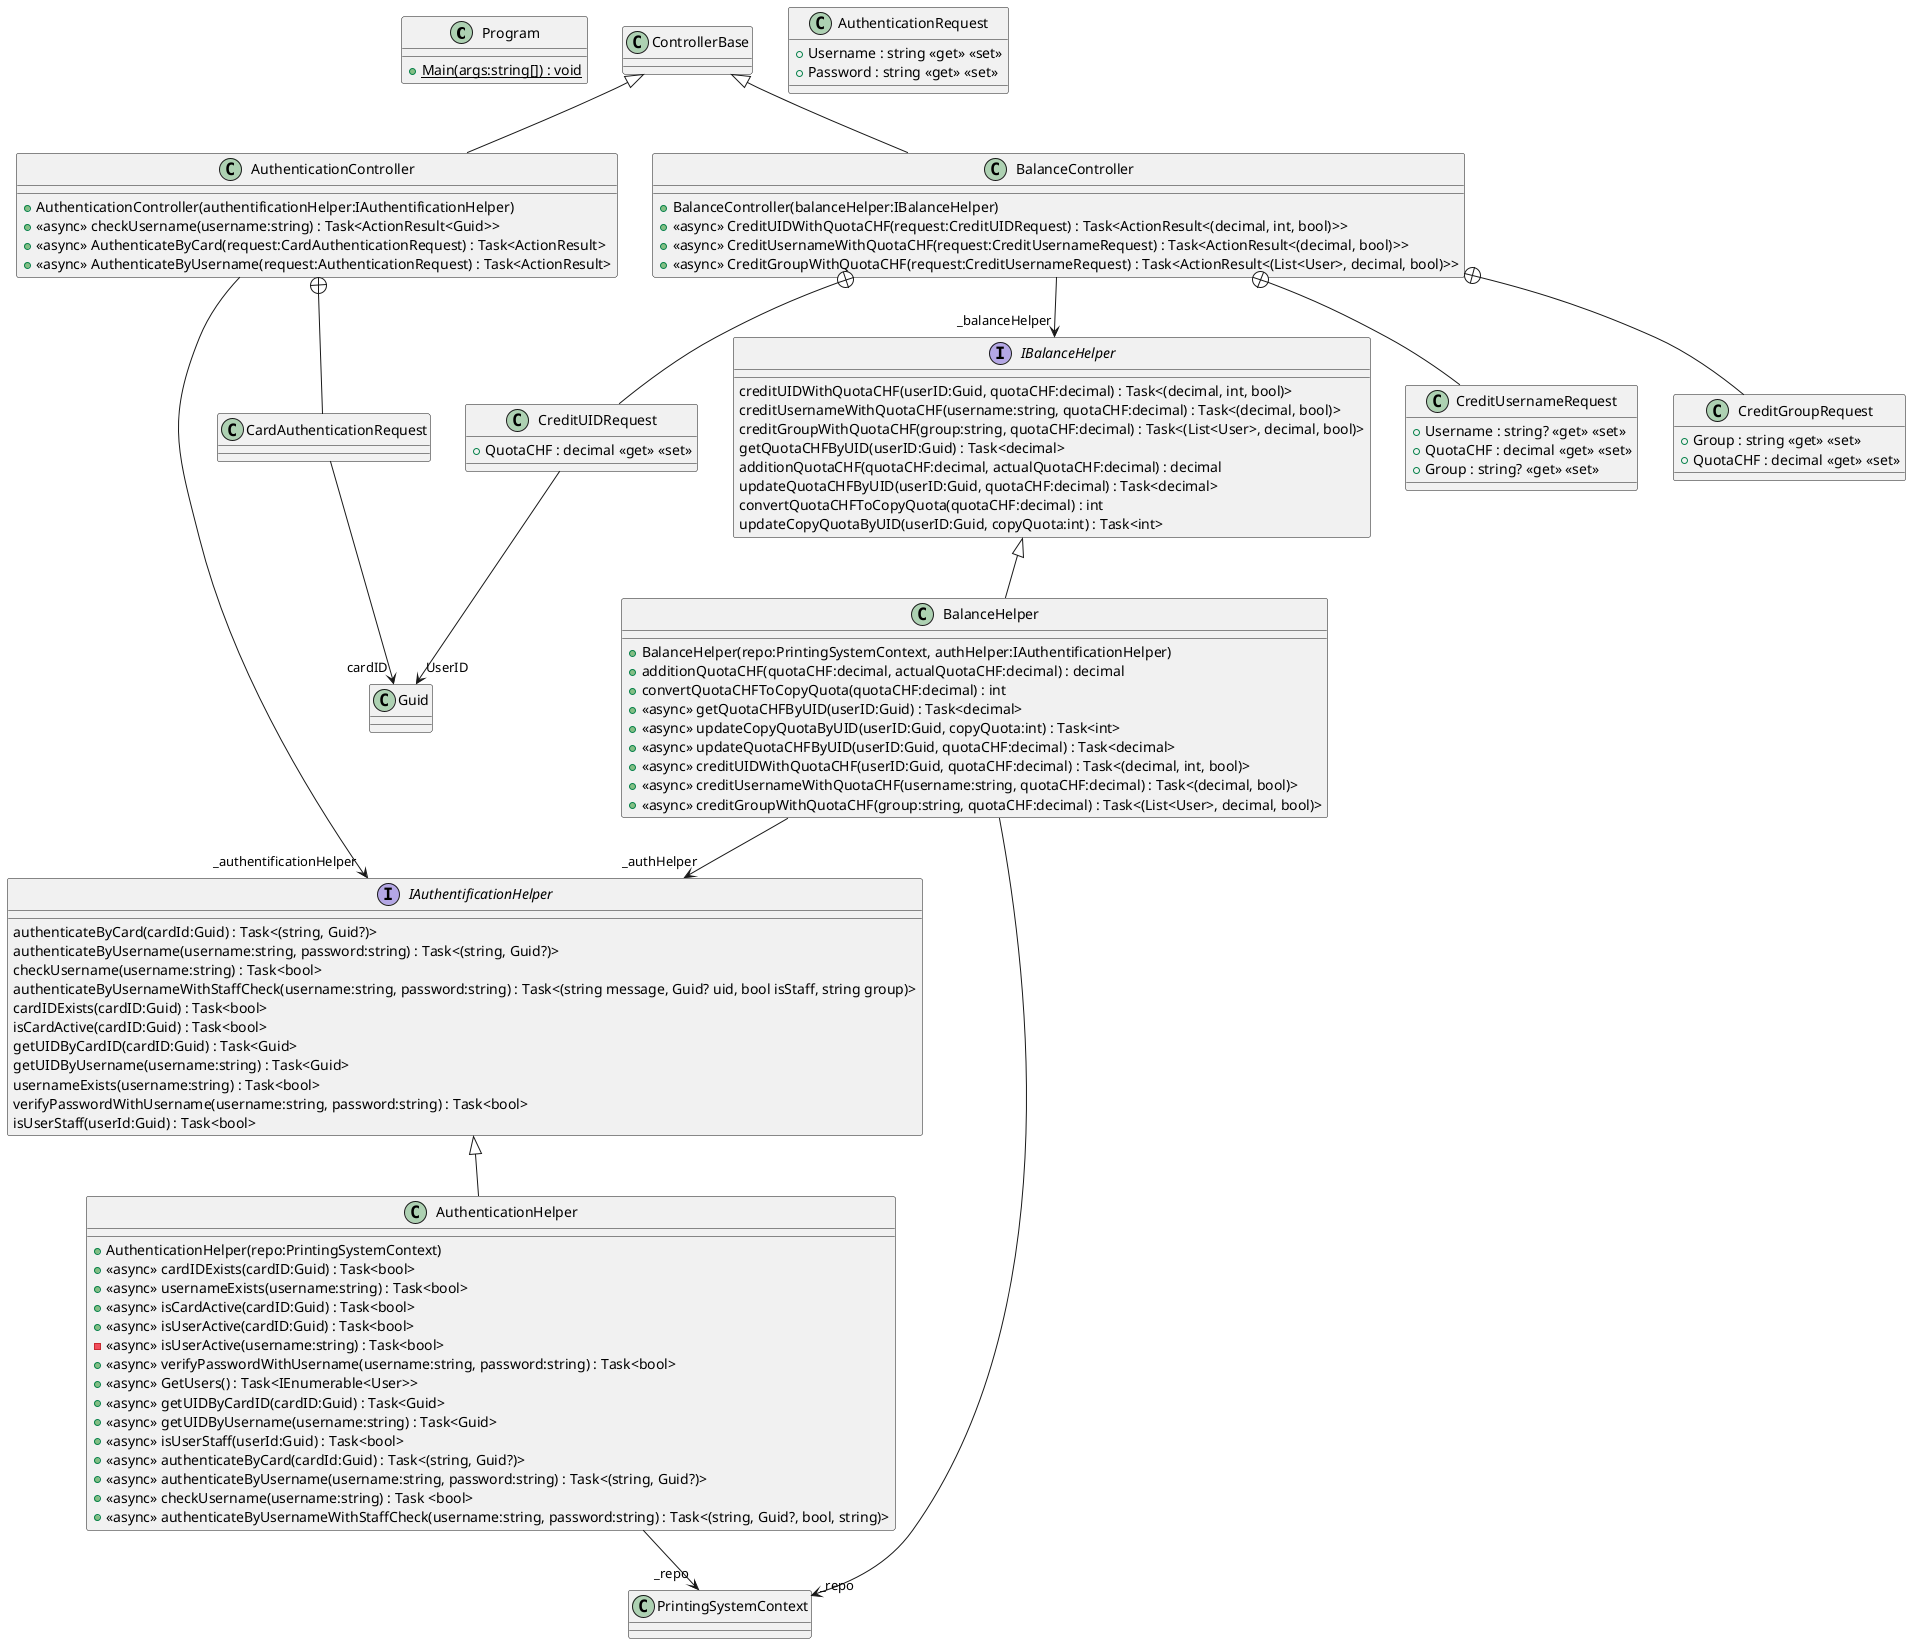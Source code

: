 @startuml
class Program {
    + {static} Main(args:string[]) : void
}
class AuthenticationHelper {
    + AuthenticationHelper(repo:PrintingSystemContext)
    + <<async>> cardIDExists(cardID:Guid) : Task<bool>
    + <<async>> usernameExists(username:string) : Task<bool>
    + <<async>> isCardActive(cardID:Guid) : Task<bool>
    + <<async>> isUserActive(cardID:Guid) : Task<bool>
    - <<async>> isUserActive(username:string) : Task<bool>
    + <<async>> verifyPasswordWithUsername(username:string, password:string) : Task<bool>
    + <<async>> GetUsers() : Task<IEnumerable<User>>
    + <<async>> getUIDByCardID(cardID:Guid) : Task<Guid>
    + <<async>> getUIDByUsername(username:string) : Task<Guid>
    + <<async>> isUserStaff(userId:Guid) : Task<bool>
    + <<async>> authenticateByCard(cardId:Guid) : Task<(string, Guid?)>
    + <<async>> authenticateByUsername(username:string, password:string) : Task<(string, Guid?)>
    + <<async>> checkUsername(username:string) : Task <bool>
    + <<async>> authenticateByUsernameWithStaffCheck(username:string, password:string) : Task<(string, Guid?, bool, string)>
}
IAuthentificationHelper <|-- AuthenticationHelper
AuthenticationHelper --> "_repo" PrintingSystemContext
class BalanceHelper {
    + BalanceHelper(repo:PrintingSystemContext, authHelper:IAuthentificationHelper)
    + additionQuotaCHF(quotaCHF:decimal, actualQuotaCHF:decimal) : decimal
    + convertQuotaCHFToCopyQuota(quotaCHF:decimal) : int
    + <<async>> getQuotaCHFByUID(userID:Guid) : Task<decimal>
    + <<async>> updateCopyQuotaByUID(userID:Guid, copyQuota:int) : Task<int>
    + <<async>> updateQuotaCHFByUID(userID:Guid, quotaCHF:decimal) : Task<decimal>
    + <<async>> creditUIDWithQuotaCHF(userID:Guid, quotaCHF:decimal) : Task<(decimal, int, bool)>
    + <<async>> creditUsernameWithQuotaCHF(username:string, quotaCHF:decimal) : Task<(decimal, bool)>
    + <<async>> creditGroupWithQuotaCHF(group:string, quotaCHF:decimal) : Task<(List<User>, decimal, bool)>
}
IBalanceHelper <|-- BalanceHelper
BalanceHelper --> "_repo" PrintingSystemContext
BalanceHelper --> "_authHelper" IAuthentificationHelper
interface IAuthentificationHelper {
    authenticateByCard(cardId:Guid) : Task<(string, Guid?)>
    authenticateByUsername(username:string, password:string) : Task<(string, Guid?)>
    checkUsername(username:string) : Task<bool>
    authenticateByUsernameWithStaffCheck(username:string, password:string) : Task<(string message, Guid? uid, bool isStaff, string group)>
    cardIDExists(cardID:Guid) : Task<bool>
    isCardActive(cardID:Guid) : Task<bool>
    getUIDByCardID(cardID:Guid) : Task<Guid>
    getUIDByUsername(username:string) : Task<Guid>
    usernameExists(username:string) : Task<bool>
    verifyPasswordWithUsername(username:string, password:string) : Task<bool>
    isUserStaff(userId:Guid) : Task<bool>
}
interface IBalanceHelper {
    creditUIDWithQuotaCHF(userID:Guid, quotaCHF:decimal) : Task<(decimal, int, bool)>
    creditUsernameWithQuotaCHF(username:string, quotaCHF:decimal) : Task<(decimal, bool)>
    creditGroupWithQuotaCHF(group:string, quotaCHF:decimal) : Task<(List<User>, decimal, bool)>
    getQuotaCHFByUID(userID:Guid) : Task<decimal>
    additionQuotaCHF(quotaCHF:decimal, actualQuotaCHF:decimal) : decimal
    updateQuotaCHFByUID(userID:Guid, quotaCHF:decimal) : Task<decimal>
    convertQuotaCHFToCopyQuota(quotaCHF:decimal) : int
    updateCopyQuotaByUID(userID:Guid, copyQuota:int) : Task<int>
}
class AuthenticationController {
    + AuthenticationController(authentificationHelper:IAuthentificationHelper)
    + <<async>> checkUsername(username:string) : Task<ActionResult<Guid>>
    + <<async>> AuthenticateByCard(request:CardAuthenticationRequest) : Task<ActionResult>
    + <<async>> AuthenticateByUsername(request:AuthenticationRequest) : Task<ActionResult>
}
class AuthenticationRequest {
    + Username : string <<get>> <<set>>
    + Password : string <<get>> <<set>>
}
class CardAuthenticationRequest {
}
ControllerBase <|-- AuthenticationController
AuthenticationController --> "_authentificationHelper" IAuthentificationHelper
AuthenticationController +-- CardAuthenticationRequest
CardAuthenticationRequest --> "cardID" Guid
class BalanceController {
    + BalanceController(balanceHelper:IBalanceHelper)
    + <<async>> CreditUIDWithQuotaCHF(request:CreditUIDRequest) : Task<ActionResult<(decimal, int, bool)>>
    + <<async>> CreditUsernameWithQuotaCHF(request:CreditUsernameRequest) : Task<ActionResult<(decimal, bool)>>
    + <<async>> CreditGroupWithQuotaCHF(request:CreditUsernameRequest) : Task<ActionResult<(List<User>, decimal, bool)>>
}
class CreditUIDRequest {
    + QuotaCHF : decimal <<get>> <<set>>
}
class CreditUsernameRequest {
    + Username : string? <<get>> <<set>>
    + QuotaCHF : decimal <<get>> <<set>>
    + Group : string? <<get>> <<set>>
}
class CreditGroupRequest {
    + Group : string <<get>> <<set>>
    + QuotaCHF : decimal <<get>> <<set>>
}
ControllerBase <|-- BalanceController
BalanceController --> "_balanceHelper" IBalanceHelper
BalanceController +-- CreditUIDRequest
CreditUIDRequest --> "UserID" Guid
BalanceController +-- CreditUsernameRequest
BalanceController +-- CreditGroupRequest
@enduml
